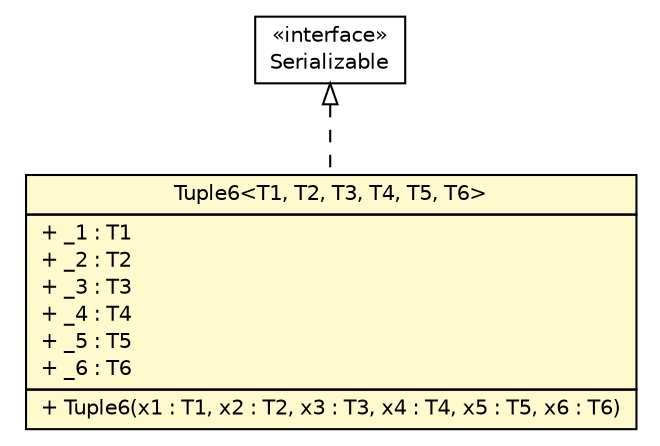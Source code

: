#!/usr/local/bin/dot
#
# Class diagram 
# Generated by UMLGraph version R5_6 (http://www.umlgraph.org/)
#

digraph G {
	edge [fontname="Helvetica",fontsize=10,labelfontname="Helvetica",labelfontsize=10];
	node [fontname="Helvetica",fontsize=10,shape=plaintext];
	nodesep=0.25;
	ranksep=0.5;
	// sorcer.co.tuple.Tuple6<T1, T2, T3, T4, T5, T6>
	c364249 [label=<<table title="sorcer.co.tuple.Tuple6" border="0" cellborder="1" cellspacing="0" cellpadding="2" port="p" bgcolor="lemonChiffon" href="./Tuple6.html">
		<tr><td><table border="0" cellspacing="0" cellpadding="1">
<tr><td align="center" balign="center"> Tuple6&lt;T1, T2, T3, T4, T5, T6&gt; </td></tr>
		</table></td></tr>
		<tr><td><table border="0" cellspacing="0" cellpadding="1">
<tr><td align="left" balign="left"> + _1 : T1 </td></tr>
<tr><td align="left" balign="left"> + _2 : T2 </td></tr>
<tr><td align="left" balign="left"> + _3 : T3 </td></tr>
<tr><td align="left" balign="left"> + _4 : T4 </td></tr>
<tr><td align="left" balign="left"> + _5 : T5 </td></tr>
<tr><td align="left" balign="left"> + _6 : T6 </td></tr>
		</table></td></tr>
		<tr><td><table border="0" cellspacing="0" cellpadding="1">
<tr><td align="left" balign="left"> + Tuple6(x1 : T1, x2 : T2, x3 : T3, x4 : T4, x5 : T5, x6 : T6) </td></tr>
		</table></td></tr>
		</table>>, URL="./Tuple6.html", fontname="Helvetica", fontcolor="black", fontsize=10.0];
	//sorcer.co.tuple.Tuple6<T1, T2, T3, T4, T5, T6> implements java.io.Serializable
	c364584:p -> c364249:p [dir=back,arrowtail=empty,style=dashed];
	// java.io.Serializable
	c364584 [label=<<table title="java.io.Serializable" border="0" cellborder="1" cellspacing="0" cellpadding="2" port="p" href="http://docs.oracle.com/javase/7/docs/api/java/io/Serializable.html">
		<tr><td><table border="0" cellspacing="0" cellpadding="1">
<tr><td align="center" balign="center"> &#171;interface&#187; </td></tr>
<tr><td align="center" balign="center"> Serializable </td></tr>
		</table></td></tr>
		</table>>, URL="http://docs.oracle.com/javase/7/docs/api/java/io/Serializable.html", fontname="Helvetica", fontcolor="black", fontsize=10.0];
}

